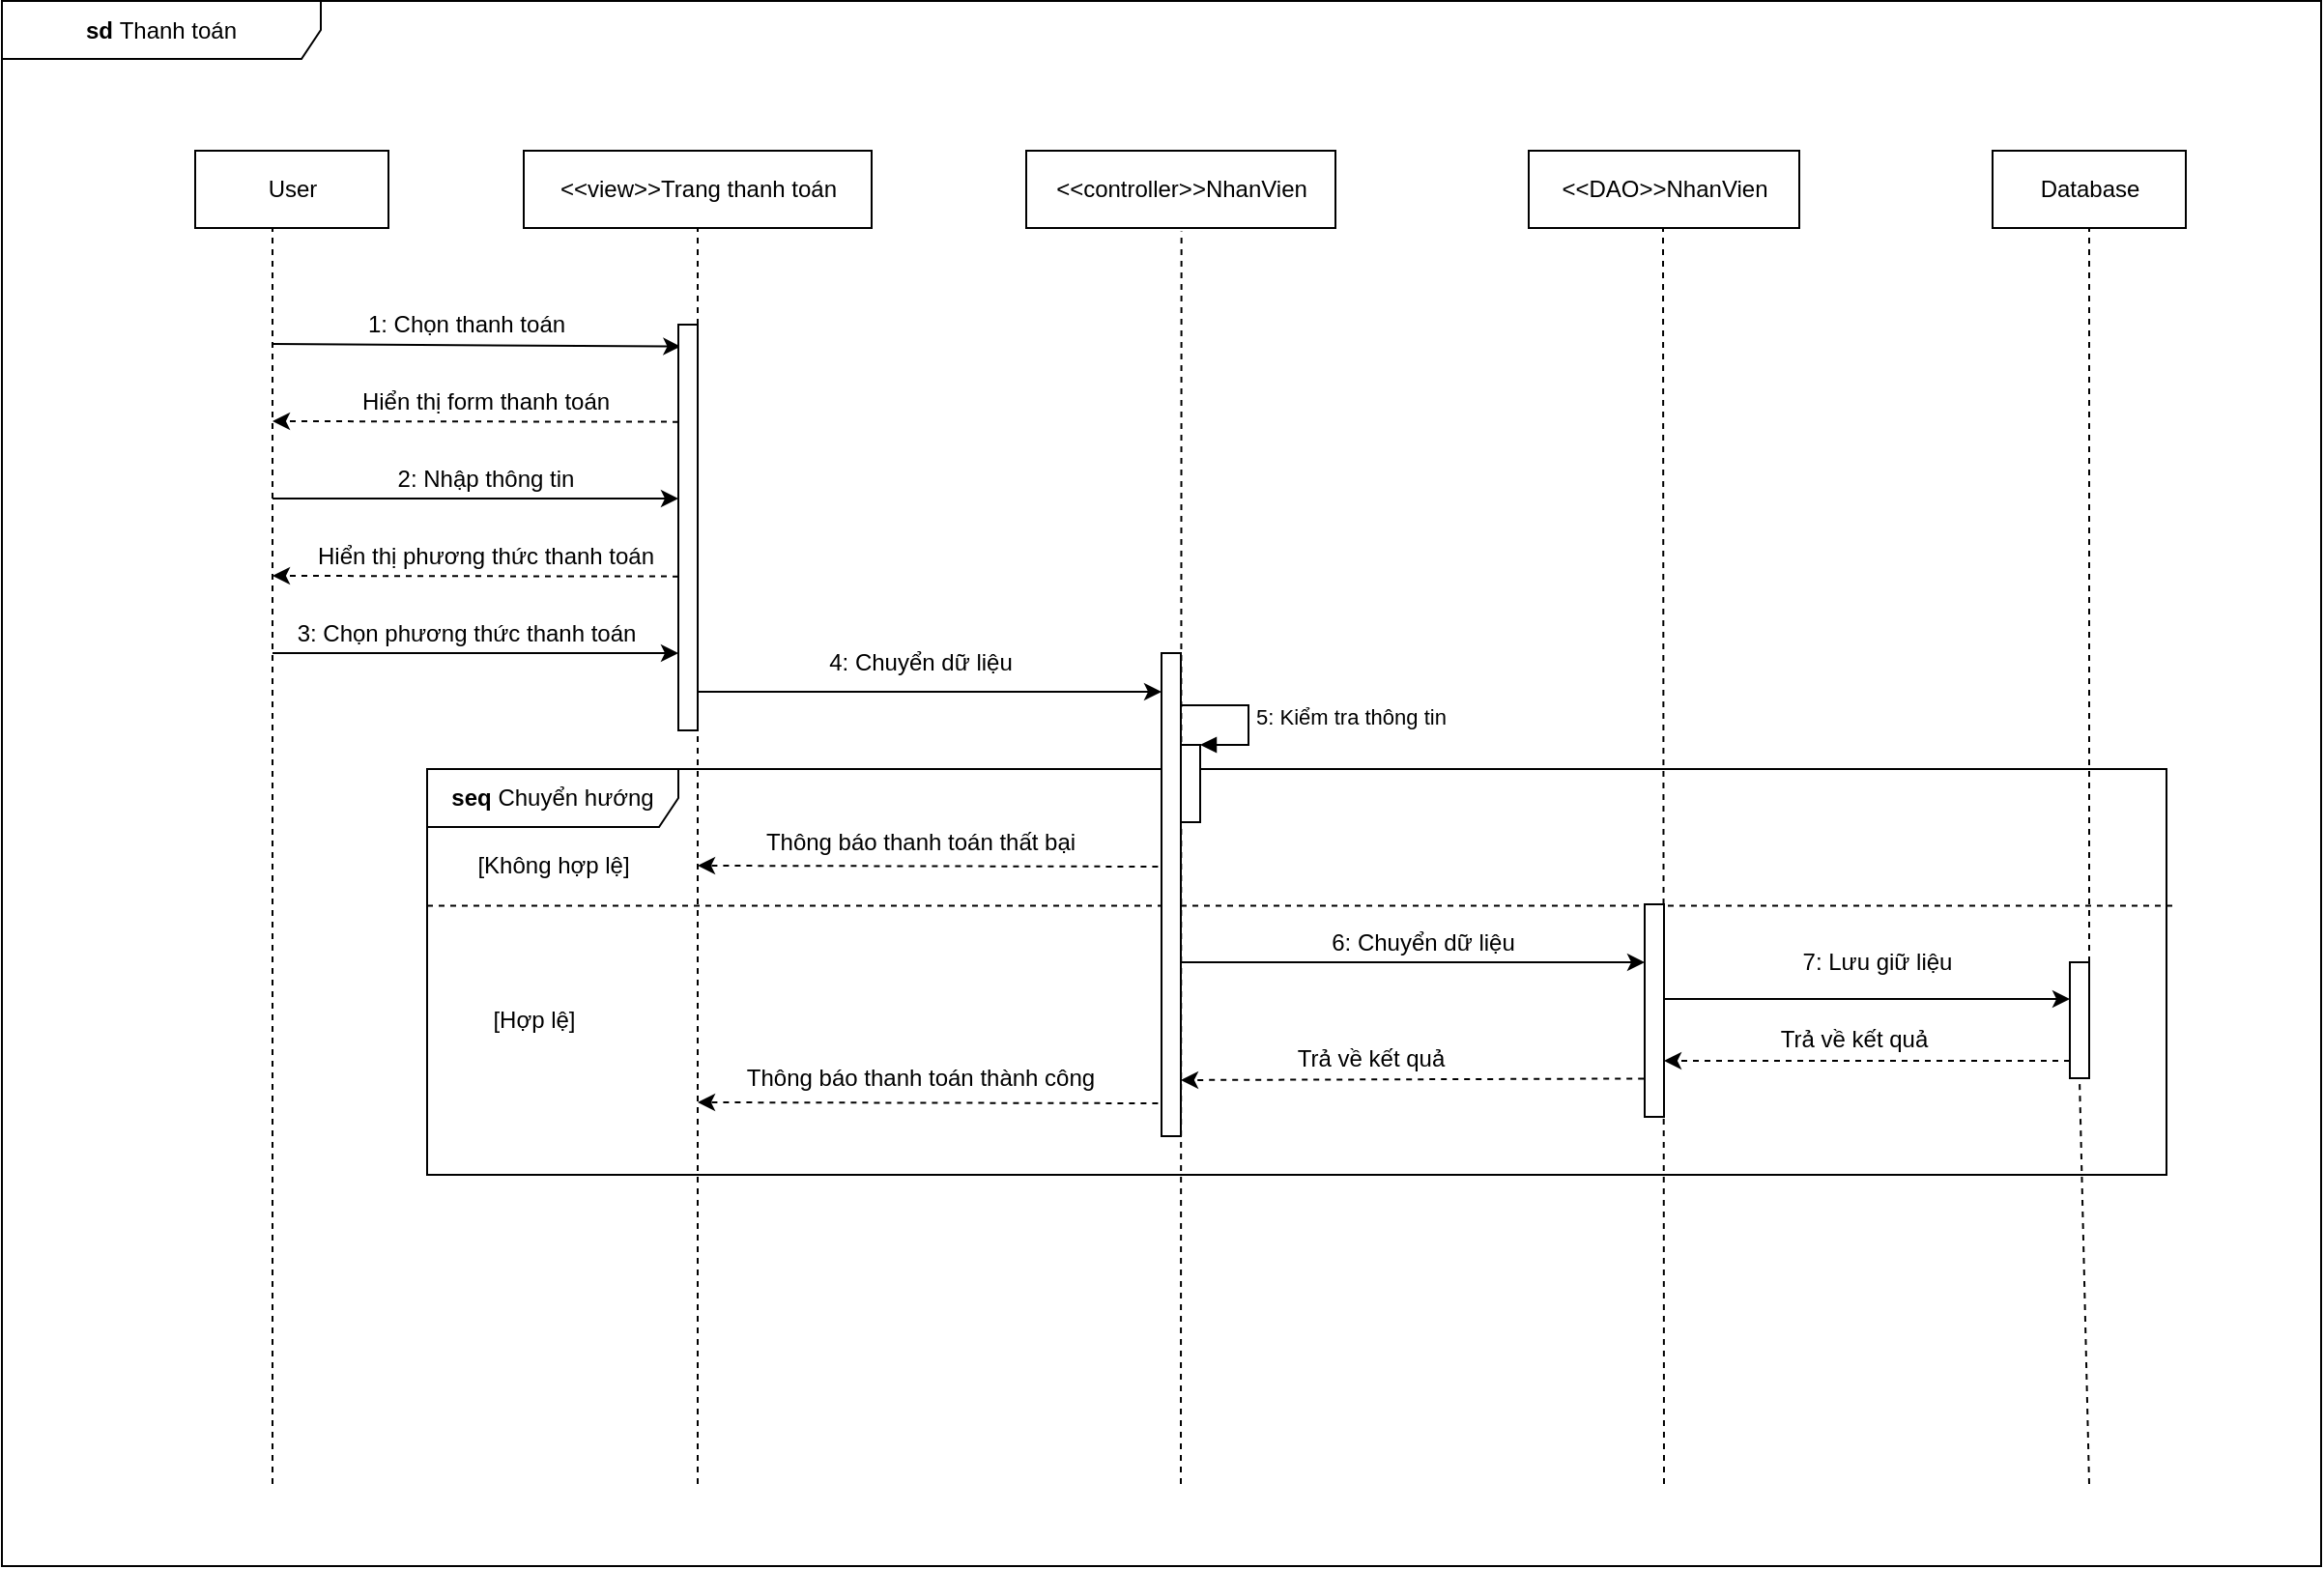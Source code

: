 <mxfile version="17.1.4" type="device"><diagram id="asjjTaxxDbduJ_uwMJDM" name="Page-1"><mxGraphModel dx="2148" dy="601" grid="1" gridSize="10" guides="1" tooltips="1" connect="1" arrows="1" fold="1" page="1" pageScale="1" pageWidth="850" pageHeight="1100" math="0" shadow="0"><root><mxCell id="0"/><mxCell id="1" parent="0"/><mxCell id="Y9XglMHhpvMvOgpMFqkx-15" value="&lt;b&gt;seq&lt;/b&gt; Chuyển hướng" style="shape=umlFrame;whiteSpace=wrap;html=1;width=130;height=30;" parent="1" vertex="1"><mxGeometry x="170" y="430" width="900" height="210" as="geometry"/></mxCell><mxCell id="PbMtfc2Mm91NxUPL8bgm-46" value="&lt;b&gt;sd &lt;/b&gt;Thanh toán" style="shape=umlFrame;whiteSpace=wrap;html=1;width=165;height=30;" parent="1" vertex="1"><mxGeometry x="-50" y="32.5" width="1200" height="810" as="geometry"/></mxCell><mxCell id="PbMtfc2Mm91NxUPL8bgm-5" value="&amp;lt;&amp;lt;view&amp;gt;&amp;gt;Trang thanh toán" style="html=1;" parent="1" vertex="1"><mxGeometry x="220" y="110" width="180" height="40" as="geometry"/></mxCell><mxCell id="PbMtfc2Mm91NxUPL8bgm-6" value="&amp;lt;&amp;lt;controller&amp;gt;&amp;gt;NhanVien" style="html=1;" parent="1" vertex="1"><mxGeometry x="480" y="110" width="160" height="40" as="geometry"/></mxCell><mxCell id="PbMtfc2Mm91NxUPL8bgm-7" value="&amp;lt;&amp;lt;DAO&amp;gt;&amp;gt;NhanVien" style="html=1;" parent="1" vertex="1"><mxGeometry x="740" y="110" width="140" height="40" as="geometry"/></mxCell><mxCell id="PbMtfc2Mm91NxUPL8bgm-8" value="Database" style="html=1;" parent="1" vertex="1"><mxGeometry x="980" y="110" width="100" height="40" as="geometry"/></mxCell><mxCell id="PbMtfc2Mm91NxUPL8bgm-10" value="" style="endArrow=none;dashed=1;html=1;rounded=0;" parent="1" edge="1"><mxGeometry width="50" height="50" relative="1" as="geometry"><mxPoint x="90" y="800" as="sourcePoint"/><mxPoint x="90" y="150" as="targetPoint"/></mxGeometry></mxCell><mxCell id="PbMtfc2Mm91NxUPL8bgm-11" value="" style="endArrow=classic;html=1;rounded=0;entryX=0.12;entryY=0.054;entryDx=0;entryDy=0;entryPerimeter=0;" parent="1" target="PbMtfc2Mm91NxUPL8bgm-15" edge="1"><mxGeometry width="50" height="50" relative="1" as="geometry"><mxPoint x="90" y="210" as="sourcePoint"/><mxPoint x="280" y="211" as="targetPoint"/></mxGeometry></mxCell><mxCell id="PbMtfc2Mm91NxUPL8bgm-12" value="" style="endArrow=none;dashed=1;html=1;rounded=0;entryX=0.5;entryY=1;entryDx=0;entryDy=0;" parent="1" target="PbMtfc2Mm91NxUPL8bgm-5" edge="1"><mxGeometry width="50" height="50" relative="1" as="geometry"><mxPoint x="310" y="800" as="sourcePoint"/><mxPoint x="340" y="200" as="targetPoint"/></mxGeometry></mxCell><mxCell id="PbMtfc2Mm91NxUPL8bgm-13" value="1: Chọn thanh toán" style="text;html=1;align=center;verticalAlign=middle;resizable=0;points=[];autosize=1;strokeColor=none;fillColor=none;" parent="1" vertex="1"><mxGeometry x="130" y="190" width="120" height="20" as="geometry"/></mxCell><mxCell id="PbMtfc2Mm91NxUPL8bgm-15" value="" style="html=1;points=[];perimeter=orthogonalPerimeter;" parent="1" vertex="1"><mxGeometry x="300" y="200" width="10" height="210" as="geometry"/></mxCell><mxCell id="PbMtfc2Mm91NxUPL8bgm-16" value="" style="endArrow=classic;html=1;rounded=0;" parent="1" edge="1"><mxGeometry width="50" height="50" relative="1" as="geometry"><mxPoint x="90" y="290" as="sourcePoint"/><mxPoint x="300" y="290" as="targetPoint"/></mxGeometry></mxCell><mxCell id="PbMtfc2Mm91NxUPL8bgm-17" value="" style="endArrow=none;dashed=1;html=1;rounded=0;entryX=0.502;entryY=1.044;entryDx=0;entryDy=0;entryPerimeter=0;" parent="1" target="PbMtfc2Mm91NxUPL8bgm-6" edge="1"><mxGeometry width="50" height="50" relative="1" as="geometry"><mxPoint x="560" y="800" as="sourcePoint"/><mxPoint x="562.25" y="150" as="targetPoint"/></mxGeometry></mxCell><mxCell id="PbMtfc2Mm91NxUPL8bgm-19" value="" style="endArrow=none;dashed=1;html=1;rounded=0;entryX=0.5;entryY=1;entryDx=0;entryDy=0;startArrow=none;" parent="1" edge="1"><mxGeometry width="50" height="50" relative="1" as="geometry"><mxPoint x="810" y="800" as="sourcePoint"/><mxPoint x="809.5" y="150" as="targetPoint"/></mxGeometry></mxCell><mxCell id="PbMtfc2Mm91NxUPL8bgm-24" value="" style="endArrow=none;dashed=1;html=1;rounded=0;entryX=0.5;entryY=1;entryDx=0;entryDy=0;startArrow=none;" parent="1" target="PbMtfc2Mm91NxUPL8bgm-8" edge="1" source="-kIBglRRnacNtnVRu0Hb-21"><mxGeometry width="50" height="50" relative="1" as="geometry"><mxPoint x="1030" y="800" as="sourcePoint"/><mxPoint x="1080" y="270" as="targetPoint"/></mxGeometry></mxCell><mxCell id="S-G5bxxULWOog6-uAbpq-41" value="" style="endArrow=classic;html=1;rounded=0;dashed=1;" parent="1" edge="1"><mxGeometry width="50" height="50" relative="1" as="geometry"><mxPoint x="300" y="250.32" as="sourcePoint"/><mxPoint x="90" y="250" as="targetPoint"/></mxGeometry></mxCell><mxCell id="S-G5bxxULWOog6-uAbpq-46" value="4: Chuyển dữ liệu" style="text;html=1;align=center;verticalAlign=middle;resizable=0;points=[];autosize=1;strokeColor=none;fillColor=none;" parent="1" vertex="1"><mxGeometry x="370" y="365" width="110" height="20" as="geometry"/></mxCell><mxCell id="Y9XglMHhpvMvOgpMFqkx-29" value="[Hợp lệ]" style="text;html=1;align=center;verticalAlign=middle;resizable=0;points=[];autosize=1;strokeColor=none;fillColor=none;" parent="1" vertex="1"><mxGeometry x="195" y="550" width="60" height="20" as="geometry"/></mxCell><mxCell id="Y9XglMHhpvMvOgpMFqkx-30" value="[Không hợp lệ]" style="text;html=1;align=center;verticalAlign=middle;resizable=0;points=[];autosize=1;strokeColor=none;fillColor=none;" parent="1" vertex="1"><mxGeometry x="190" y="470" width="90" height="20" as="geometry"/></mxCell><mxCell id="Y9XglMHhpvMvOgpMFqkx-31" value="" style="endArrow=none;dashed=1;html=1;rounded=0;entryX=1.004;entryY=0.337;entryDx=0;entryDy=0;entryPerimeter=0;exitX=0;exitY=0.337;exitDx=0;exitDy=0;exitPerimeter=0;" parent="1" source="Y9XglMHhpvMvOgpMFqkx-15" target="Y9XglMHhpvMvOgpMFqkx-15" edge="1"><mxGeometry width="50" height="50" relative="1" as="geometry"><mxPoint x="850" y="780" as="sourcePoint"/><mxPoint x="900" y="730" as="targetPoint"/></mxGeometry></mxCell><mxCell id="-kIBglRRnacNtnVRu0Hb-1" value="User" style="html=1;" vertex="1" parent="1"><mxGeometry x="50" y="110" width="100" height="40" as="geometry"/></mxCell><mxCell id="-kIBglRRnacNtnVRu0Hb-2" value="Hiển thị form thanh toán" style="text;html=1;align=center;verticalAlign=middle;resizable=0;points=[];autosize=1;strokeColor=none;fillColor=none;" vertex="1" parent="1"><mxGeometry x="130" y="230" width="140" height="20" as="geometry"/></mxCell><mxCell id="-kIBglRRnacNtnVRu0Hb-4" value="2: Nhập thông tin" style="text;html=1;align=center;verticalAlign=middle;resizable=0;points=[];autosize=1;strokeColor=none;fillColor=none;" vertex="1" parent="1"><mxGeometry x="145" y="270" width="110" height="20" as="geometry"/></mxCell><mxCell id="-kIBglRRnacNtnVRu0Hb-5" value="" style="endArrow=classic;html=1;rounded=0;dashed=1;" edge="1" parent="1"><mxGeometry width="50" height="50" relative="1" as="geometry"><mxPoint x="300" y="330.32" as="sourcePoint"/><mxPoint x="90" y="330" as="targetPoint"/></mxGeometry></mxCell><mxCell id="-kIBglRRnacNtnVRu0Hb-6" value="Hiển thị phương thức thanh toán" style="text;html=1;align=center;verticalAlign=middle;resizable=0;points=[];autosize=1;strokeColor=none;fillColor=none;" vertex="1" parent="1"><mxGeometry x="105" y="310" width="190" height="20" as="geometry"/></mxCell><mxCell id="-kIBglRRnacNtnVRu0Hb-7" value="" style="endArrow=classic;html=1;rounded=0;" edge="1" parent="1"><mxGeometry width="50" height="50" relative="1" as="geometry"><mxPoint x="90" y="370" as="sourcePoint"/><mxPoint x="300" y="370" as="targetPoint"/></mxGeometry></mxCell><mxCell id="-kIBglRRnacNtnVRu0Hb-8" value="3: Chọn phương thức thanh toán" style="text;html=1;align=center;verticalAlign=middle;resizable=0;points=[];autosize=1;strokeColor=none;fillColor=none;" vertex="1" parent="1"><mxGeometry x="95" y="350" width="190" height="20" as="geometry"/></mxCell><mxCell id="-kIBglRRnacNtnVRu0Hb-10" value="" style="html=1;points=[];perimeter=orthogonalPerimeter;" vertex="1" parent="1"><mxGeometry x="550" y="370" width="10" height="250" as="geometry"/></mxCell><mxCell id="-kIBglRRnacNtnVRu0Hb-12" value="" style="endArrow=classic;html=1;rounded=0;" edge="1" parent="1"><mxGeometry width="50" height="50" relative="1" as="geometry"><mxPoint x="310" y="390" as="sourcePoint"/><mxPoint x="550" y="390" as="targetPoint"/></mxGeometry></mxCell><mxCell id="-kIBglRRnacNtnVRu0Hb-13" value="" style="html=1;points=[];perimeter=orthogonalPerimeter;" vertex="1" parent="1"><mxGeometry x="560" y="417.5" width="10" height="40" as="geometry"/></mxCell><mxCell id="-kIBglRRnacNtnVRu0Hb-14" value="5: Kiểm tra thông tin" style="edgeStyle=orthogonalEdgeStyle;html=1;align=left;spacingLeft=2;endArrow=block;rounded=0;entryX=1;entryY=0;" edge="1" target="-kIBglRRnacNtnVRu0Hb-13" parent="1"><mxGeometry relative="1" as="geometry"><mxPoint x="560" y="397" as="sourcePoint"/><Array as="points"><mxPoint x="562" y="397"/><mxPoint x="595" y="397"/><mxPoint x="595" y="418"/></Array></mxGeometry></mxCell><mxCell id="-kIBglRRnacNtnVRu0Hb-15" value="" style="endArrow=classic;html=1;rounded=0;exitX=-0.18;exitY=0.442;exitDx=0;exitDy=0;exitPerimeter=0;dashed=1;" edge="1" parent="1" source="-kIBglRRnacNtnVRu0Hb-10"><mxGeometry width="50" height="50" relative="1" as="geometry"><mxPoint x="350" y="484.5" as="sourcePoint"/><mxPoint x="310" y="480" as="targetPoint"/></mxGeometry></mxCell><mxCell id="-kIBglRRnacNtnVRu0Hb-16" value="Thông báo thanh toán thất bại" style="text;html=1;align=center;verticalAlign=middle;resizable=0;points=[];autosize=1;strokeColor=none;fillColor=none;" vertex="1" parent="1"><mxGeometry x="335" y="457.5" width="180" height="20" as="geometry"/></mxCell><mxCell id="-kIBglRRnacNtnVRu0Hb-17" value="" style="endArrow=classic;html=1;rounded=0;" edge="1" parent="1"><mxGeometry width="50" height="50" relative="1" as="geometry"><mxPoint x="560" y="530" as="sourcePoint"/><mxPoint x="800" y="530" as="targetPoint"/></mxGeometry></mxCell><mxCell id="-kIBglRRnacNtnVRu0Hb-18" value="" style="html=1;points=[];perimeter=orthogonalPerimeter;" vertex="1" parent="1"><mxGeometry x="800" y="500" width="10" height="110" as="geometry"/></mxCell><mxCell id="-kIBglRRnacNtnVRu0Hb-19" value="6: Chuyển dữ liệu" style="text;html=1;align=center;verticalAlign=middle;resizable=0;points=[];autosize=1;strokeColor=none;fillColor=none;" vertex="1" parent="1"><mxGeometry x="630" y="510" width="110" height="20" as="geometry"/></mxCell><mxCell id="-kIBglRRnacNtnVRu0Hb-20" value="" style="endArrow=classic;html=1;rounded=0;" edge="1" parent="1"><mxGeometry width="50" height="50" relative="1" as="geometry"><mxPoint x="810" y="549" as="sourcePoint"/><mxPoint x="1020" y="549" as="targetPoint"/></mxGeometry></mxCell><mxCell id="-kIBglRRnacNtnVRu0Hb-21" value="" style="html=1;points=[];perimeter=orthogonalPerimeter;" vertex="1" parent="1"><mxGeometry x="1020" y="530" width="10" height="60" as="geometry"/></mxCell><mxCell id="-kIBglRRnacNtnVRu0Hb-22" value="" style="endArrow=none;dashed=1;html=1;rounded=0;entryX=0.5;entryY=1;entryDx=0;entryDy=0;startArrow=none;" edge="1" parent="1" target="-kIBglRRnacNtnVRu0Hb-21"><mxGeometry width="50" height="50" relative="1" as="geometry"><mxPoint x="1030" y="800" as="sourcePoint"/><mxPoint x="1030" y="150" as="targetPoint"/></mxGeometry></mxCell><mxCell id="-kIBglRRnacNtnVRu0Hb-23" value="7: Lưu giữ liệu" style="text;html=1;align=center;verticalAlign=middle;resizable=0;points=[];autosize=1;strokeColor=none;fillColor=none;" vertex="1" parent="1"><mxGeometry x="875" y="520" width="90" height="20" as="geometry"/></mxCell><mxCell id="-kIBglRRnacNtnVRu0Hb-24" value="" style="endArrow=classic;html=1;rounded=0;dashed=1;" edge="1" parent="1"><mxGeometry width="50" height="50" relative="1" as="geometry"><mxPoint x="1020" y="581" as="sourcePoint"/><mxPoint x="810" y="580.98" as="targetPoint"/></mxGeometry></mxCell><mxCell id="-kIBglRRnacNtnVRu0Hb-25" value="Trả về kết quả" style="text;html=1;align=center;verticalAlign=middle;resizable=0;points=[];autosize=1;strokeColor=none;fillColor=none;" vertex="1" parent="1"><mxGeometry x="862.5" y="560" width="90" height="20" as="geometry"/></mxCell><mxCell id="-kIBglRRnacNtnVRu0Hb-26" value="" style="endArrow=classic;html=1;rounded=0;dashed=1;exitX=-0.04;exitY=0.82;exitDx=0;exitDy=0;exitPerimeter=0;" edge="1" parent="1" source="-kIBglRRnacNtnVRu0Hb-18"><mxGeometry width="50" height="50" relative="1" as="geometry"><mxPoint x="770" y="591" as="sourcePoint"/><mxPoint x="560" y="590.98" as="targetPoint"/></mxGeometry></mxCell><mxCell id="-kIBglRRnacNtnVRu0Hb-27" value="Trả về kết quả" style="text;html=1;align=center;verticalAlign=middle;resizable=0;points=[];autosize=1;strokeColor=none;fillColor=none;" vertex="1" parent="1"><mxGeometry x="612.5" y="570" width="90" height="20" as="geometry"/></mxCell><mxCell id="-kIBglRRnacNtnVRu0Hb-28" value="" style="endArrow=classic;html=1;rounded=0;exitX=-0.18;exitY=0.442;exitDx=0;exitDy=0;exitPerimeter=0;dashed=1;" edge="1" parent="1"><mxGeometry width="50" height="50" relative="1" as="geometry"><mxPoint x="548.2" y="603" as="sourcePoint"/><mxPoint x="310" y="602.5" as="targetPoint"/></mxGeometry></mxCell><mxCell id="-kIBglRRnacNtnVRu0Hb-29" value="Thông báo thanh toán thành công" style="text;html=1;align=center;verticalAlign=middle;resizable=0;points=[];autosize=1;strokeColor=none;fillColor=none;" vertex="1" parent="1"><mxGeometry x="325" y="580" width="200" height="20" as="geometry"/></mxCell></root></mxGraphModel></diagram></mxfile>